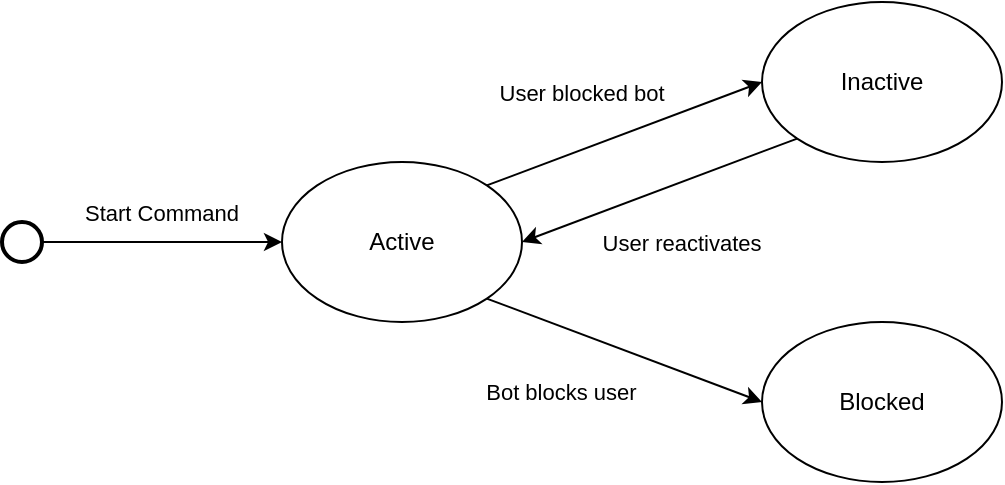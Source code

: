 <mxfile>
    <diagram name="User States in Telegram Bot" id="0">
        <mxGraphModel dx="1221" dy="689" grid="1" gridSize="10" guides="1" tooltips="1" connect="1" arrows="1" fold="1" page="1" pageScale="1" pageWidth="827" pageHeight="1169" math="0" shadow="0">
            <root>
                <mxCell id="0"/>
                <mxCell id="1" parent="0"/>
                <mxCell id="2" value="Active" style="ellipse;whiteSpace=wrap;html=1;" parent="1" vertex="1">
                    <mxGeometry x="304" y="120" width="120" height="80" as="geometry"/>
                </mxCell>
                <mxCell id="3" value="Inactive" style="ellipse;whiteSpace=wrap;html=1;" parent="1" vertex="1">
                    <mxGeometry x="544" y="40" width="120" height="80" as="geometry"/>
                </mxCell>
                <mxCell id="4" value="Blocked" style="ellipse;whiteSpace=wrap;html=1;" parent="1" vertex="1">
                    <mxGeometry x="544" y="200" width="120" height="80" as="geometry"/>
                </mxCell>
                <mxCell id="5" value="Start Command" style="rounded=0;orthogonalLoop=1;exitX=1;exitY=0.5;exitDx=0;exitDy=0;exitPerimeter=0;" parent="1" source="iuxM1DdDFAw2xdEOrP1--8" target="2" edge="1">
                    <mxGeometry y="15" relative="1" as="geometry">
                        <mxPoint as="offset"/>
                    </mxGeometry>
                </mxCell>
                <mxCell id="6" value="User blocked bot" style="rounded=0;orthogonalLoop=1;orthogonal=1;entryX=0;entryY=0.5;entryDx=0;entryDy=0;exitX=1;exitY=0;exitDx=0;exitDy=0;" parent="1" source="2" target="3" edge="1">
                    <mxGeometry x="-0.17" y="27" relative="1" as="geometry">
                        <mxPoint as="offset"/>
                    </mxGeometry>
                </mxCell>
                <mxCell id="7" value="User reactivates" style="rounded=0;orthogonalLoop=1;orthogonal=1;entryX=1;entryY=0.5;entryDx=0;entryDy=0;exitX=0;exitY=1;exitDx=0;exitDy=0;" parent="1" source="3" target="2" edge="1">
                    <mxGeometry x="-0.019" y="28" relative="1" as="geometry">
                        <mxPoint as="offset"/>
                    </mxGeometry>
                </mxCell>
                <mxCell id="8" value="Bot blocks user" style="rounded=0;orthogonalLoop=1;orthogonal=1;entryX=0;entryY=0.5;entryDx=0;entryDy=0;exitX=1;exitY=1;exitDx=0;exitDy=0;" parent="1" source="2" target="4" edge="1">
                    <mxGeometry x="-0.298" y="-31" relative="1" as="geometry">
                        <mxPoint y="-1" as="offset"/>
                    </mxGeometry>
                </mxCell>
                <mxCell id="iuxM1DdDFAw2xdEOrP1--8" value="" style="strokeWidth=2;html=1;shape=mxgraph.flowchart.start_2;whiteSpace=wrap;" parent="1" vertex="1">
                    <mxGeometry x="164" y="150" width="20" height="20" as="geometry"/>
                </mxCell>
            </root>
        </mxGraphModel>
    </diagram>
</mxfile>